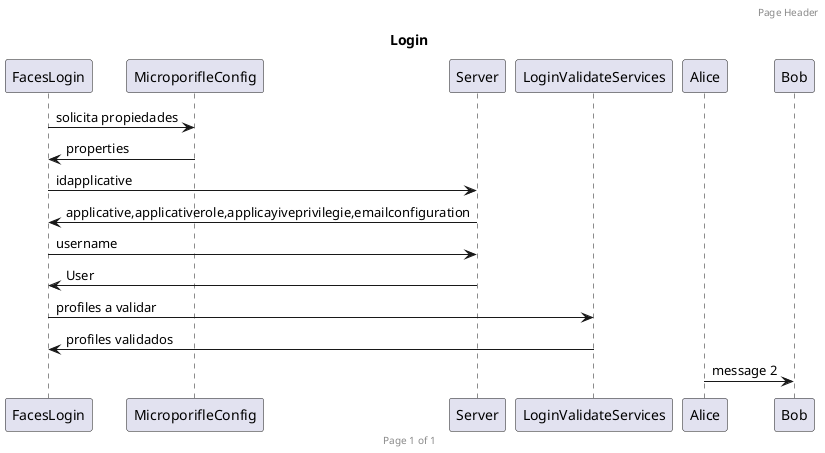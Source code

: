@startuml
header Page Header
footer Page %page% of %lastpage%

title Login

FacesLogin -> MicroporifleConfig :solicita propiedades
MicroporifleConfig -> FacesLogin :properties

FacesLogin -> Server : idapplicative
Server -> FacesLogin : applicative,applicativerole,applicayiveprivilegie,emailconfiguration

FacesLogin -> Server: username
Server  -> FacesLogin: User
FacesLogin ->LoginValidateServices :profiles a validar
LoginValidateServices -> FacesLogin :profiles validados
Alice -> Bob : message 2
@enduml
